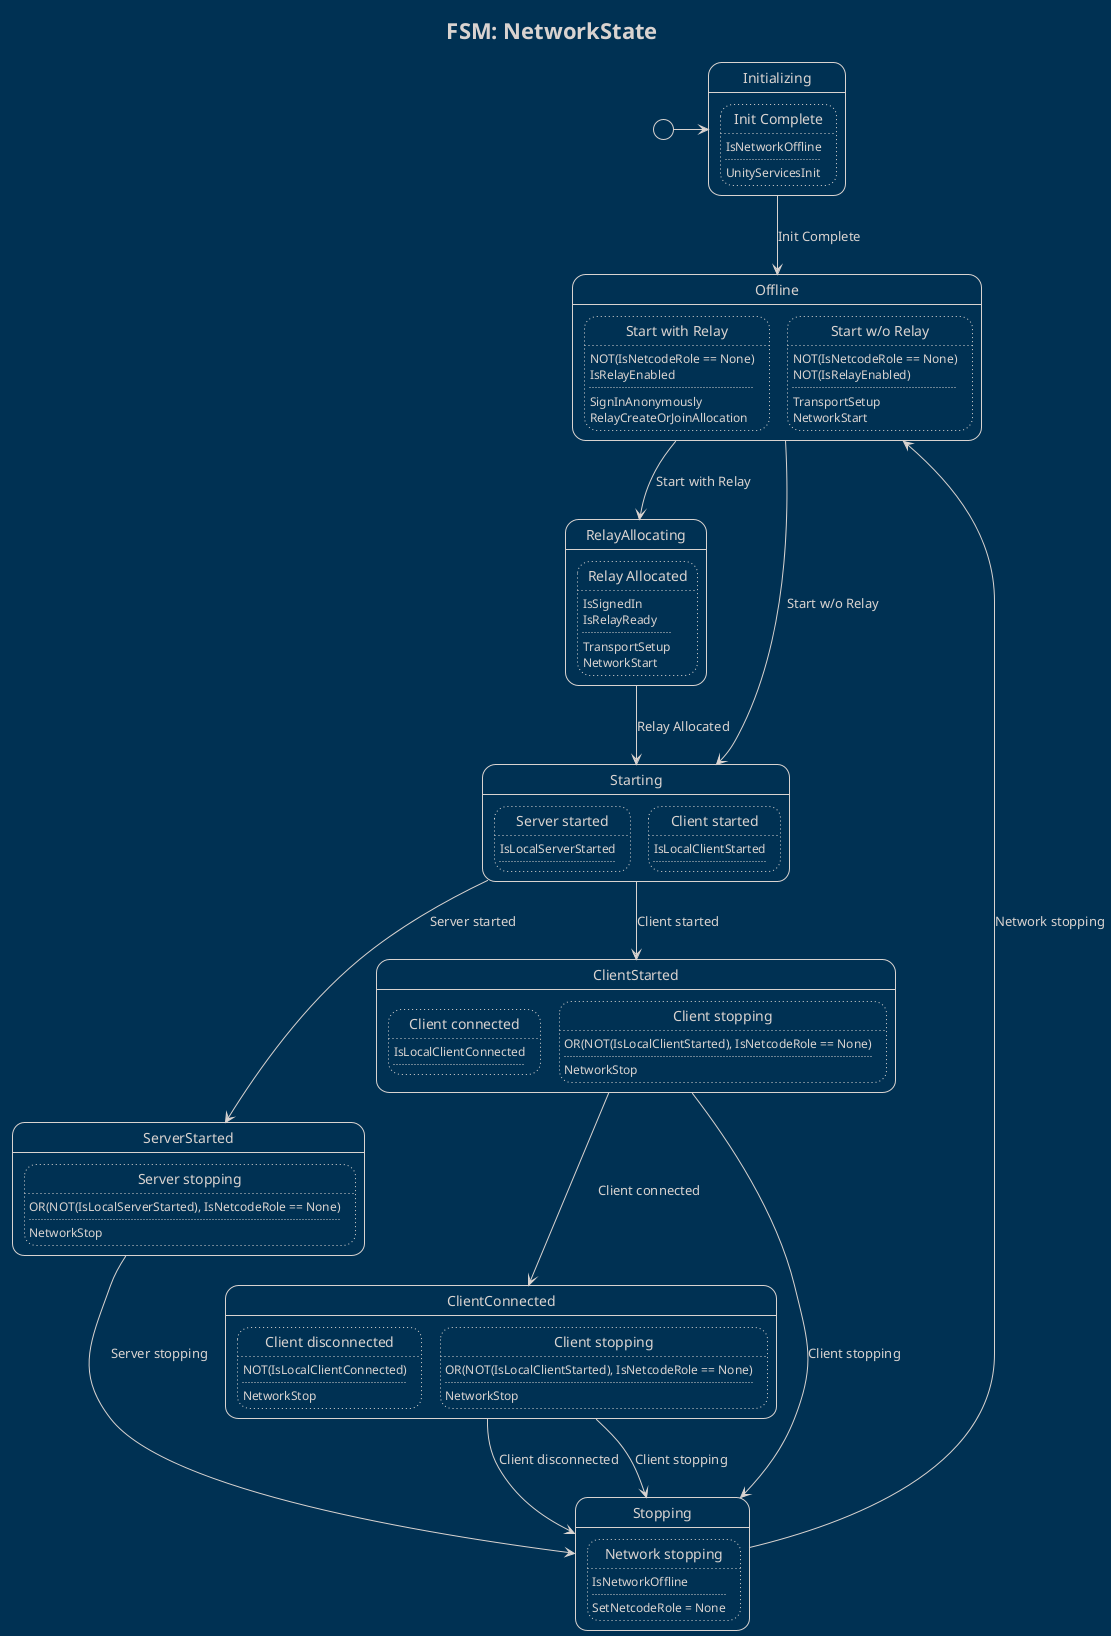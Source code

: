@startuml

!theme blueprint
hide empty description

title FSM: NetworkState

state "Initializing" as state0
state state0 {
	state "Init Complete" as state0_trans0
	state state0_trans0 #line.dotted {
		state0_trans0 : IsNetworkOffline
		state0_trans0 : ....
		state0_trans0 : UnityServicesInit
	}
}
state "Offline" as state1
state state1 {
	state "Start with Relay" as state1_trans0
	state state1_trans0 #line.dotted {
		state1_trans0 : NOT(IsNetcodeRole == None)
		state1_trans0 : IsRelayEnabled
		state1_trans0 : ....
		state1_trans0 : SignInAnonymously
		state1_trans0 : RelayCreateOrJoinAllocation
	}
	state "Start w/o Relay" as state1_trans1
	state state1_trans1 #line.dotted {
		state1_trans1 : NOT(IsNetcodeRole == None)
		state1_trans1 : NOT(IsRelayEnabled)
		state1_trans1 : ....
		state1_trans1 : TransportSetup
		state1_trans1 : NetworkStart
	}
}
state "RelayAllocating" as state2
state state2 {
	state "Relay Allocated" as state2_trans0
	state state2_trans0 #line.dotted {
		state2_trans0 : IsSignedIn
		state2_trans0 : IsRelayReady
		state2_trans0 : ....
		state2_trans0 : TransportSetup
		state2_trans0 : NetworkStart
	}
}
state "Starting" as state3
state state3 {
	state "Server started" as state3_trans0
	state state3_trans0 #line.dotted {
		state3_trans0 : IsLocalServerStarted
		state3_trans0 : ....
	}
	state "Client started" as state3_trans1
	state state3_trans1 #line.dotted {
		state3_trans1 : IsLocalClientStarted
		state3_trans1 : ....
	}
}
state "ServerStarted" as state4
state state4 {
	state "Server stopping" as state4_trans0
	state state4_trans0 #line.dotted {
		state4_trans0 : OR(NOT(IsLocalServerStarted), IsNetcodeRole == None)
		state4_trans0 : ....
		state4_trans0 : NetworkStop
	}
}
state "ClientStarted" as state5
state state5 {
	state "Client connected" as state5_trans0
	state state5_trans0 #line.dotted {
		state5_trans0 : IsLocalClientConnected
		state5_trans0 : ....
	}
	state "Client stopping" as state5_trans1
	state state5_trans1 #line.dotted {
		state5_trans1 : OR(NOT(IsLocalClientStarted), IsNetcodeRole == None)
		state5_trans1 : ....
		state5_trans1 : NetworkStop
	}
}
state "ClientConnected" as state6
state state6 {
	state "Client disconnected" as state6_trans0
	state state6_trans0 #line.dotted {
		state6_trans0 : NOT(IsLocalClientConnected)
		state6_trans0 : ....
		state6_trans0 : NetworkStop
	}
	state "Client stopping" as state6_trans1
	state state6_trans1 #line.dotted {
		state6_trans1 : OR(NOT(IsLocalClientStarted), IsNetcodeRole == None)
		state6_trans1 : ....
		state6_trans1 : NetworkStop
	}
}
state "Stopping" as state7
state state7 {
	state "Network stopping" as state7_trans0
	state state7_trans0 #line.dotted {
		state7_trans0 : IsNetworkOffline
		state7_trans0 : ....
		state7_trans0 : SetNetcodeRole = None
	}
}


[*] -> state0
state0 --> state1 : Init Complete
state1 --> state2 : Start with Relay
state1 --> state3 : Start w/o Relay
state2 --> state3 : Relay Allocated
state3 --> state4 : Server started
state3 --> state5 : Client started
state4 --> state7 : Server stopping
state5 --> state6 : Client connected
state5 --> state7 : Client stopping
state6 --> state7 : Client disconnected
state6 --> state7 : Client stopping
state7 --> state1 : Network stopping


@enduml